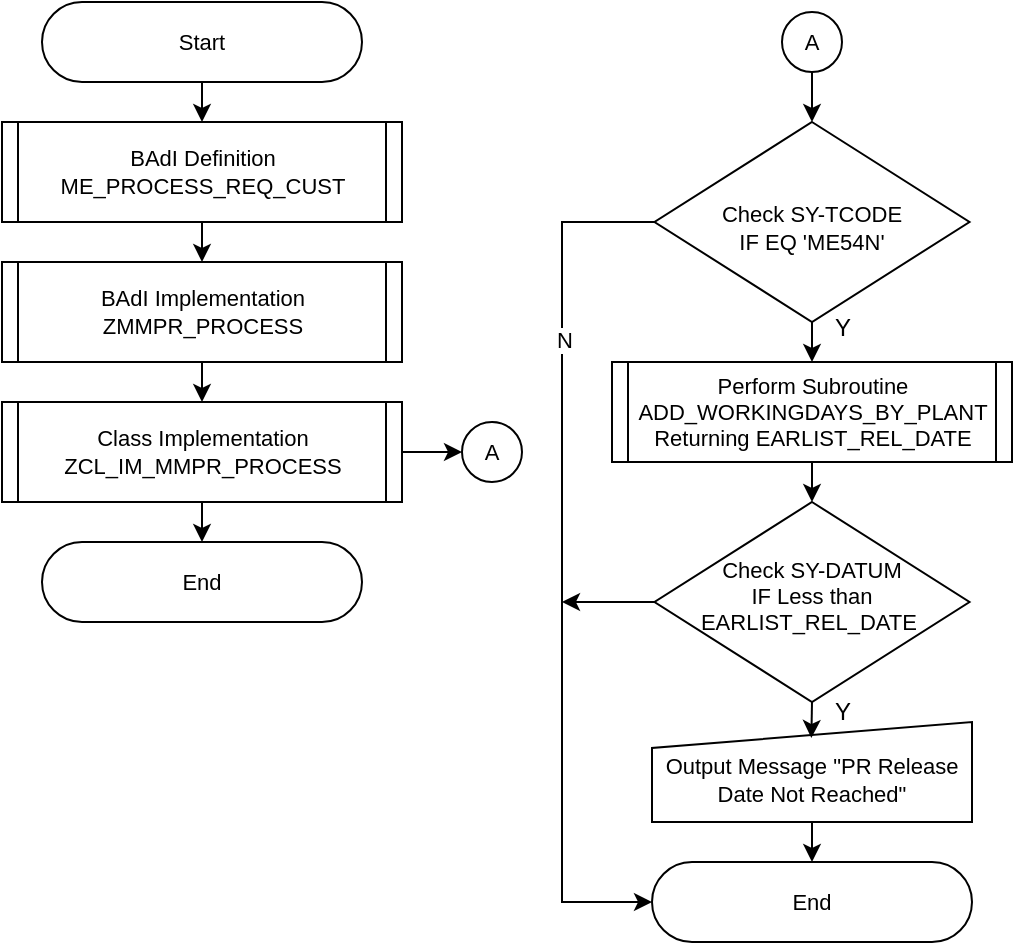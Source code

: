 <mxfile version="23.1.1" type="github">
  <diagram name="Page-1" id="6dxYeh7L-aQaEU0_yvQN">
    <mxGraphModel dx="786" dy="477" grid="1" gridSize="10" guides="1" tooltips="1" connect="1" arrows="1" fold="1" page="1" pageScale="1" pageWidth="1169" pageHeight="827" math="0" shadow="0">
      <root>
        <mxCell id="0" />
        <mxCell id="1" parent="0" />
        <mxCell id="vYEnDuHJtDRZxf-aEN4W-1" style="edgeStyle=orthogonalEdgeStyle;rounded=0;orthogonalLoop=1;jettySize=auto;html=1;exitX=0.5;exitY=0.5;exitDx=0;exitDy=20;exitPerimeter=0;entryX=0.5;entryY=0;entryDx=0;entryDy=0;" edge="1" parent="1" source="vYEnDuHJtDRZxf-aEN4W-2" target="vYEnDuHJtDRZxf-aEN4W-4">
          <mxGeometry relative="1" as="geometry" />
        </mxCell>
        <mxCell id="vYEnDuHJtDRZxf-aEN4W-2" value="Start" style="html=1;dashed=0;whiteSpace=wrap;shape=mxgraph.dfd.start;fontSize=11;" vertex="1" parent="1">
          <mxGeometry x="80" y="40" width="160" height="40" as="geometry" />
        </mxCell>
        <mxCell id="vYEnDuHJtDRZxf-aEN4W-3" style="edgeStyle=orthogonalEdgeStyle;rounded=0;orthogonalLoop=1;jettySize=auto;html=1;exitX=0.5;exitY=1;exitDx=0;exitDy=0;entryX=0.5;entryY=0;entryDx=0;entryDy=0;" edge="1" parent="1" source="vYEnDuHJtDRZxf-aEN4W-4" target="vYEnDuHJtDRZxf-aEN4W-6">
          <mxGeometry relative="1" as="geometry" />
        </mxCell>
        <mxCell id="vYEnDuHJtDRZxf-aEN4W-4" value="&lt;font style=&quot;font-size: 11px;&quot;&gt;BAdI Definition&lt;br&gt;ME_PROCESS_REQ_CUST&lt;br&gt;&lt;/font&gt;" style="shape=process;whiteSpace=wrap;html=1;backgroundOutline=1;fontSize=11;size=0.042;" vertex="1" parent="1">
          <mxGeometry x="60" y="100" width="200" height="50" as="geometry" />
        </mxCell>
        <mxCell id="vYEnDuHJtDRZxf-aEN4W-5" style="edgeStyle=orthogonalEdgeStyle;rounded=0;orthogonalLoop=1;jettySize=auto;html=1;exitX=0.5;exitY=1;exitDx=0;exitDy=0;entryX=0.5;entryY=0;entryDx=0;entryDy=0;" edge="1" parent="1" source="vYEnDuHJtDRZxf-aEN4W-6" target="vYEnDuHJtDRZxf-aEN4W-8">
          <mxGeometry relative="1" as="geometry" />
        </mxCell>
        <mxCell id="vYEnDuHJtDRZxf-aEN4W-6" value="&lt;font style=&quot;font-size: 11px;&quot;&gt;BAdI Implementation&lt;br&gt;ZMMPR_PROCESS&lt;br&gt;&lt;/font&gt;" style="shape=process;whiteSpace=wrap;html=1;backgroundOutline=1;fontSize=11;size=0.042;" vertex="1" parent="1">
          <mxGeometry x="60" y="170" width="200" height="50" as="geometry" />
        </mxCell>
        <mxCell id="vYEnDuHJtDRZxf-aEN4W-7" style="edgeStyle=orthogonalEdgeStyle;rounded=0;orthogonalLoop=1;jettySize=auto;html=1;exitX=1;exitY=0.5;exitDx=0;exitDy=0;entryX=0;entryY=0.5;entryDx=0;entryDy=0;" edge="1" parent="1" source="vYEnDuHJtDRZxf-aEN4W-8" target="vYEnDuHJtDRZxf-aEN4W-11">
          <mxGeometry relative="1" as="geometry" />
        </mxCell>
        <mxCell id="vYEnDuHJtDRZxf-aEN4W-8" value="&lt;font style=&quot;font-size: 11px;&quot;&gt;Class Implementation&lt;br&gt;ZCL_IM_MMPR_PROCESS&lt;br&gt;&lt;/font&gt;" style="shape=process;whiteSpace=wrap;html=1;backgroundOutline=1;fontSize=11;size=0.042;" vertex="1" parent="1">
          <mxGeometry x="60" y="240" width="200" height="50" as="geometry" />
        </mxCell>
        <mxCell id="vYEnDuHJtDRZxf-aEN4W-9" value="End" style="html=1;dashed=0;whiteSpace=wrap;shape=mxgraph.dfd.start;fontSize=11;" vertex="1" parent="1">
          <mxGeometry x="80" y="310" width="160" height="40" as="geometry" />
        </mxCell>
        <mxCell id="vYEnDuHJtDRZxf-aEN4W-10" style="edgeStyle=orthogonalEdgeStyle;rounded=0;orthogonalLoop=1;jettySize=auto;html=1;exitX=0.5;exitY=1;exitDx=0;exitDy=0;entryX=0.5;entryY=0.5;entryDx=0;entryDy=-20;entryPerimeter=0;" edge="1" parent="1" source="vYEnDuHJtDRZxf-aEN4W-8" target="vYEnDuHJtDRZxf-aEN4W-9">
          <mxGeometry relative="1" as="geometry" />
        </mxCell>
        <mxCell id="vYEnDuHJtDRZxf-aEN4W-11" value="&lt;font style=&quot;font-size: 11px;&quot;&gt;A&lt;/font&gt;" style="ellipse;whiteSpace=wrap;html=1;aspect=fixed;" vertex="1" parent="1">
          <mxGeometry x="290" y="250" width="30" height="30" as="geometry" />
        </mxCell>
        <mxCell id="vYEnDuHJtDRZxf-aEN4W-12" style="edgeStyle=orthogonalEdgeStyle;rounded=0;orthogonalLoop=1;jettySize=auto;html=1;exitX=0.5;exitY=1;exitDx=0;exitDy=0;entryX=0.5;entryY=0;entryDx=0;entryDy=0;" edge="1" parent="1" source="vYEnDuHJtDRZxf-aEN4W-13" target="vYEnDuHJtDRZxf-aEN4W-15">
          <mxGeometry relative="1" as="geometry" />
        </mxCell>
        <mxCell id="vYEnDuHJtDRZxf-aEN4W-13" value="&lt;font style=&quot;font-size: 11px;&quot;&gt;A&lt;/font&gt;" style="ellipse;whiteSpace=wrap;html=1;aspect=fixed;" vertex="1" parent="1">
          <mxGeometry x="450" y="45" width="30" height="30" as="geometry" />
        </mxCell>
        <mxCell id="vYEnDuHJtDRZxf-aEN4W-14" style="edgeStyle=orthogonalEdgeStyle;rounded=0;orthogonalLoop=1;jettySize=auto;html=1;exitX=0.5;exitY=1;exitDx=0;exitDy=0;entryX=0.5;entryY=0;entryDx=0;entryDy=0;" edge="1" parent="1" source="vYEnDuHJtDRZxf-aEN4W-15" target="vYEnDuHJtDRZxf-aEN4W-17">
          <mxGeometry relative="1" as="geometry" />
        </mxCell>
        <mxCell id="vYEnDuHJtDRZxf-aEN4W-15" value="Check SY-TCODE &lt;br style=&quot;font-size: 11px;&quot;&gt;IF EQ &#39;ME54N&#39;" style="rhombus;whiteSpace=wrap;html=1;fontSize=11;spacingTop=6;" vertex="1" parent="1">
          <mxGeometry x="386.25" y="100" width="157.5" height="100" as="geometry" />
        </mxCell>
        <mxCell id="vYEnDuHJtDRZxf-aEN4W-16" style="edgeStyle=orthogonalEdgeStyle;rounded=0;orthogonalLoop=1;jettySize=auto;html=1;exitX=0.5;exitY=1;exitDx=0;exitDy=0;entryX=0.5;entryY=0;entryDx=0;entryDy=0;" edge="1" parent="1" source="vYEnDuHJtDRZxf-aEN4W-17" target="vYEnDuHJtDRZxf-aEN4W-19">
          <mxGeometry relative="1" as="geometry" />
        </mxCell>
        <mxCell id="vYEnDuHJtDRZxf-aEN4W-17" value="&lt;font style=&quot;font-size: 11px;&quot;&gt;Perform Subroutine ADD_WORKINGDAYS_BY_PLANT&lt;br&gt;Returning EARLIST_REL_DATE&lt;br&gt;&lt;/font&gt;" style="shape=process;whiteSpace=wrap;html=1;backgroundOutline=1;fontSize=11;size=0.042;" vertex="1" parent="1">
          <mxGeometry x="365" y="220" width="200" height="50" as="geometry" />
        </mxCell>
        <mxCell id="vYEnDuHJtDRZxf-aEN4W-18" style="edgeStyle=orthogonalEdgeStyle;rounded=0;orthogonalLoop=1;jettySize=auto;html=1;exitX=0;exitY=0.5;exitDx=0;exitDy=0;" edge="1" parent="1" source="vYEnDuHJtDRZxf-aEN4W-19">
          <mxGeometry relative="1" as="geometry">
            <mxPoint x="340" y="340" as="targetPoint" />
          </mxGeometry>
        </mxCell>
        <mxCell id="vYEnDuHJtDRZxf-aEN4W-19" value="Check SY-DATUM&lt;br style=&quot;font-size: 11px;&quot;&gt;IF Less than EARLIST_REL_DATE&amp;nbsp;" style="rhombus;whiteSpace=wrap;html=1;fontSize=11;spacingTop=-6;" vertex="1" parent="1">
          <mxGeometry x="386.25" y="290" width="157.5" height="100" as="geometry" />
        </mxCell>
        <mxCell id="vYEnDuHJtDRZxf-aEN4W-20" value="Output Message &quot;PR Release Date Not Reached&quot;" style="shape=manualInput;whiteSpace=wrap;html=1;fontSize=11;size=13;spacingTop=7;" vertex="1" parent="1">
          <mxGeometry x="385" y="400" width="160" height="50" as="geometry" />
        </mxCell>
        <mxCell id="vYEnDuHJtDRZxf-aEN4W-21" style="edgeStyle=orthogonalEdgeStyle;rounded=0;orthogonalLoop=1;jettySize=auto;html=1;exitX=0.5;exitY=1;exitDx=0;exitDy=0;entryX=0.498;entryY=0.16;entryDx=0;entryDy=0;entryPerimeter=0;" edge="1" parent="1" source="vYEnDuHJtDRZxf-aEN4W-19" target="vYEnDuHJtDRZxf-aEN4W-20">
          <mxGeometry relative="1" as="geometry" />
        </mxCell>
        <mxCell id="vYEnDuHJtDRZxf-aEN4W-22" value="End" style="html=1;dashed=0;whiteSpace=wrap;shape=mxgraph.dfd.start;fontSize=11;" vertex="1" parent="1">
          <mxGeometry x="385" y="470" width="160" height="40" as="geometry" />
        </mxCell>
        <mxCell id="vYEnDuHJtDRZxf-aEN4W-23" style="edgeStyle=orthogonalEdgeStyle;rounded=0;orthogonalLoop=1;jettySize=auto;html=1;exitX=0.5;exitY=1;exitDx=0;exitDy=0;entryX=0.5;entryY=0.5;entryDx=0;entryDy=-20;entryPerimeter=0;" edge="1" parent="1" source="vYEnDuHJtDRZxf-aEN4W-20" target="vYEnDuHJtDRZxf-aEN4W-22">
          <mxGeometry relative="1" as="geometry" />
        </mxCell>
        <mxCell id="vYEnDuHJtDRZxf-aEN4W-24" style="edgeStyle=orthogonalEdgeStyle;rounded=0;orthogonalLoop=1;jettySize=auto;html=1;exitX=0;exitY=0.5;exitDx=0;exitDy=0;entryX=0;entryY=0.5;entryDx=0;entryDy=0;entryPerimeter=0;" edge="1" parent="1" source="vYEnDuHJtDRZxf-aEN4W-15" target="vYEnDuHJtDRZxf-aEN4W-22">
          <mxGeometry relative="1" as="geometry">
            <Array as="points">
              <mxPoint x="340" y="150" />
              <mxPoint x="340" y="490" />
            </Array>
          </mxGeometry>
        </mxCell>
        <mxCell id="vYEnDuHJtDRZxf-aEN4W-25" value="N" style="edgeLabel;html=1;align=center;verticalAlign=middle;resizable=0;points=[];" vertex="1" connectable="0" parent="vYEnDuHJtDRZxf-aEN4W-24">
          <mxGeometry x="-0.512" y="1" relative="1" as="geometry">
            <mxPoint as="offset" />
          </mxGeometry>
        </mxCell>
        <mxCell id="vYEnDuHJtDRZxf-aEN4W-26" value="Y" style="text;html=1;align=center;verticalAlign=middle;resizable=0;points=[];autosize=1;strokeColor=none;fillColor=none;" vertex="1" parent="1">
          <mxGeometry x="465" y="188" width="30" height="30" as="geometry" />
        </mxCell>
        <mxCell id="vYEnDuHJtDRZxf-aEN4W-27" value="Y" style="text;html=1;align=center;verticalAlign=middle;resizable=0;points=[];autosize=1;strokeColor=none;fillColor=none;" vertex="1" parent="1">
          <mxGeometry x="465" y="380" width="30" height="30" as="geometry" />
        </mxCell>
      </root>
    </mxGraphModel>
  </diagram>
</mxfile>
